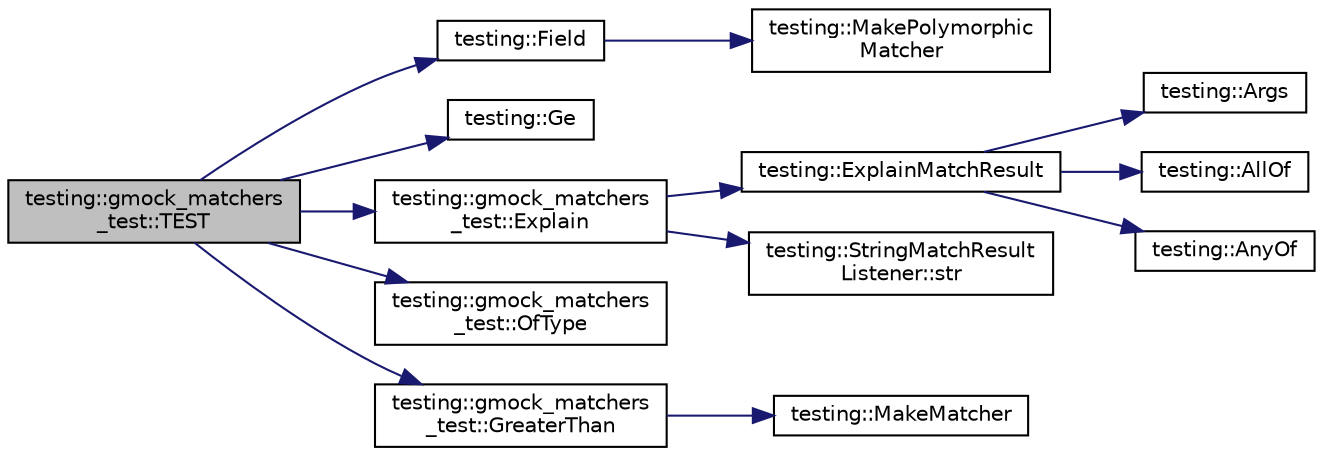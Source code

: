 digraph "testing::gmock_matchers_test::TEST"
{
  edge [fontname="Helvetica",fontsize="10",labelfontname="Helvetica",labelfontsize="10"];
  node [fontname="Helvetica",fontsize="10",shape=record];
  rankdir="LR";
  Node1158 [label="testing::gmock_matchers\l_test::TEST",height=0.2,width=0.4,color="black", fillcolor="grey75", style="filled", fontcolor="black"];
  Node1158 -> Node1159 [color="midnightblue",fontsize="10",style="solid",fontname="Helvetica"];
  Node1159 [label="testing::Field",height=0.2,width=0.4,color="black", fillcolor="white", style="filled",URL="$d0/d75/namespacetesting.html#a4df3849391696aa93ac3a7703a717c2a"];
  Node1159 -> Node1160 [color="midnightblue",fontsize="10",style="solid",fontname="Helvetica"];
  Node1160 [label="testing::MakePolymorphic\lMatcher",height=0.2,width=0.4,color="black", fillcolor="white", style="filled",URL="$d0/d75/namespacetesting.html#a667ca94f190ec2e17ee2fbfdb7d3da04"];
  Node1158 -> Node1161 [color="midnightblue",fontsize="10",style="solid",fontname="Helvetica"];
  Node1161 [label="testing::Ge",height=0.2,width=0.4,color="black", fillcolor="white", style="filled",URL="$d0/d75/namespacetesting.html#a42bb19b42d7830b972973a103d5e00f2"];
  Node1158 -> Node1162 [color="midnightblue",fontsize="10",style="solid",fontname="Helvetica"];
  Node1162 [label="testing::gmock_matchers\l_test::Explain",height=0.2,width=0.4,color="black", fillcolor="white", style="filled",URL="$d5/de1/namespacetesting_1_1gmock__matchers__test.html#a54e38d7df891801181af4c2acc38c3d5"];
  Node1162 -> Node1163 [color="midnightblue",fontsize="10",style="solid",fontname="Helvetica"];
  Node1163 [label="testing::ExplainMatchResult",height=0.2,width=0.4,color="black", fillcolor="white", style="filled",URL="$d0/d75/namespacetesting.html#a6d5fbd5104dafc63bf705dafbcb5ce18"];
  Node1163 -> Node1164 [color="midnightblue",fontsize="10",style="solid",fontname="Helvetica"];
  Node1164 [label="testing::Args",height=0.2,width=0.4,color="black", fillcolor="white", style="filled",URL="$d0/d75/namespacetesting.html#aaca153f67b689b8b9d5b8c67ecf8cee4"];
  Node1163 -> Node1165 [color="midnightblue",fontsize="10",style="solid",fontname="Helvetica"];
  Node1165 [label="testing::AllOf",height=0.2,width=0.4,color="black", fillcolor="white", style="filled",URL="$d0/d75/namespacetesting.html#af7618e8606c1cb45738163688944e2b7"];
  Node1163 -> Node1166 [color="midnightblue",fontsize="10",style="solid",fontname="Helvetica"];
  Node1166 [label="testing::AnyOf",height=0.2,width=0.4,color="black", fillcolor="white", style="filled",URL="$d0/d75/namespacetesting.html#a81cfefd9f75cdce827d5bc873cf73aac"];
  Node1162 -> Node1167 [color="midnightblue",fontsize="10",style="solid",fontname="Helvetica"];
  Node1167 [label="testing::StringMatchResult\lListener::str",height=0.2,width=0.4,color="black", fillcolor="white", style="filled",URL="$d9/dd6/classtesting_1_1_string_match_result_listener.html#a77e501016fa53b76e7eee1739d25dde9"];
  Node1158 -> Node1168 [color="midnightblue",fontsize="10",style="solid",fontname="Helvetica"];
  Node1168 [label="testing::gmock_matchers\l_test::OfType",height=0.2,width=0.4,color="black", fillcolor="white", style="filled",URL="$d5/de1/namespacetesting_1_1gmock__matchers__test.html#aea4c2446402f87073f8fec944fc1113c"];
  Node1158 -> Node1169 [color="midnightblue",fontsize="10",style="solid",fontname="Helvetica"];
  Node1169 [label="testing::gmock_matchers\l_test::GreaterThan",height=0.2,width=0.4,color="black", fillcolor="white", style="filled",URL="$d5/de1/namespacetesting_1_1gmock__matchers__test.html#a8cf8614a7c9adc8fb00e8af04895f97c"];
  Node1169 -> Node1170 [color="midnightblue",fontsize="10",style="solid",fontname="Helvetica"];
  Node1170 [label="testing::MakeMatcher",height=0.2,width=0.4,color="black", fillcolor="white", style="filled",URL="$d0/d75/namespacetesting.html#a37fd8029ac00e60952440a3d9cca8166"];
}
